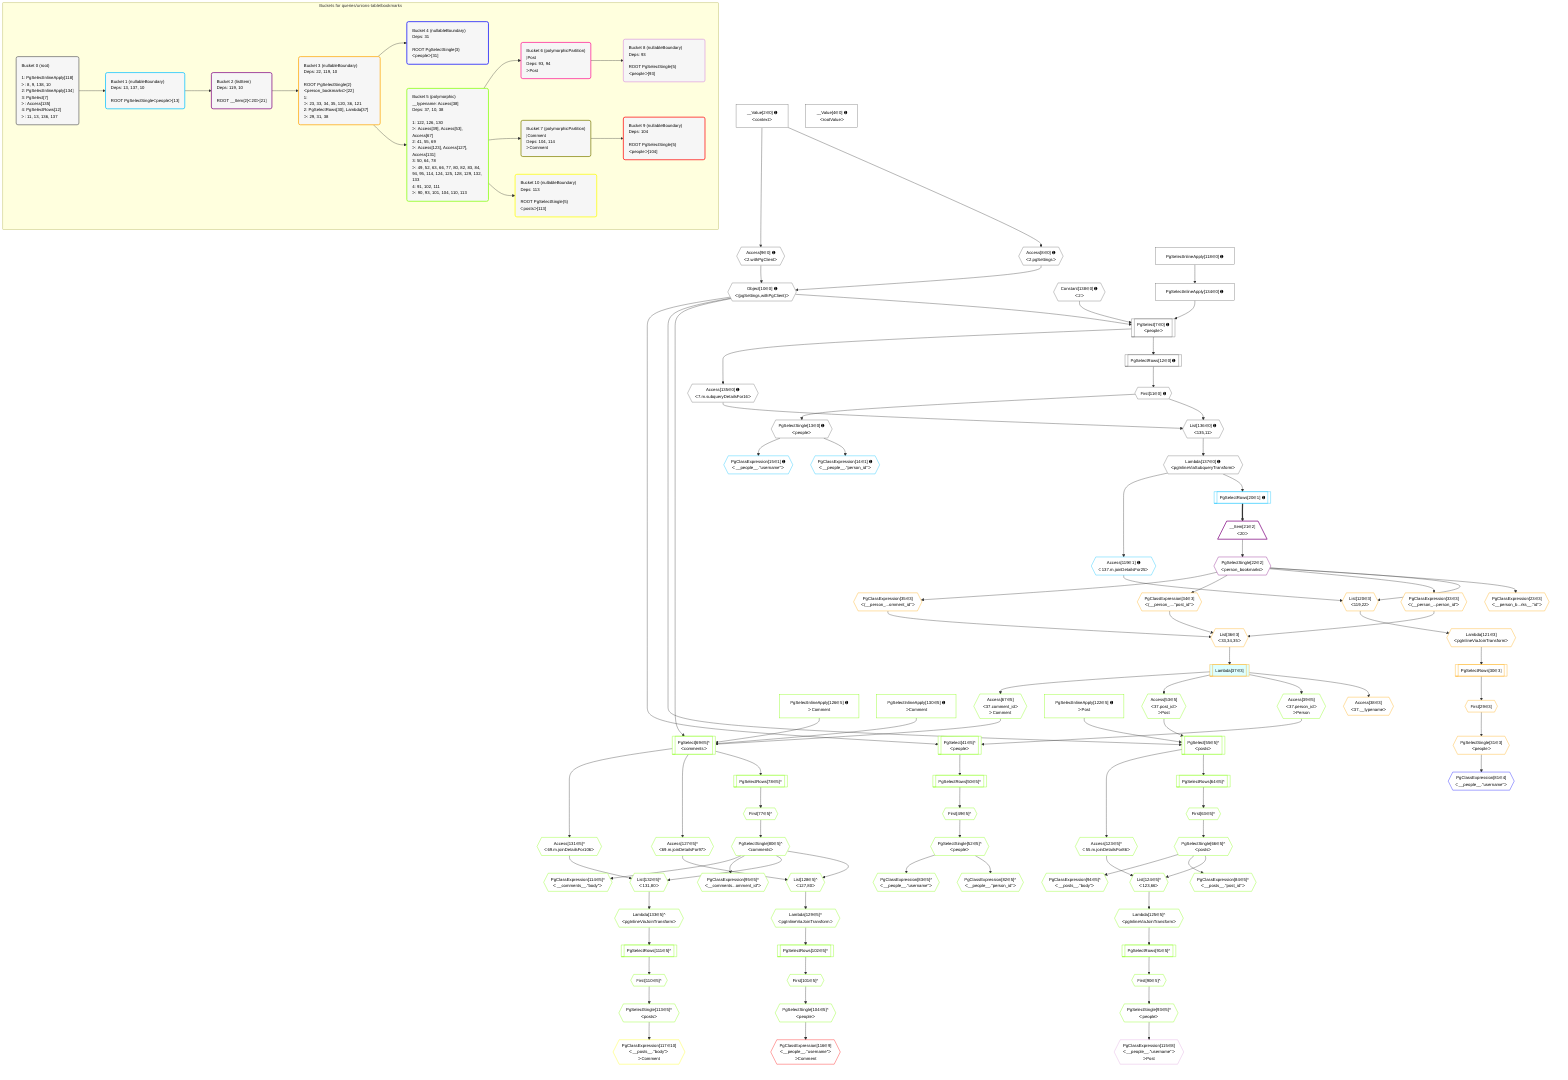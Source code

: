 %%{init: {'themeVariables': { 'fontSize': '12px'}}}%%
graph TD
    classDef path fill:#eee,stroke:#000,color:#000
    classDef plan fill:#fff,stroke-width:1px,color:#000
    classDef itemplan fill:#fff,stroke-width:2px,color:#000
    classDef unbatchedplan fill:#dff,stroke-width:1px,color:#000
    classDef sideeffectplan fill:#fcc,stroke-width:2px,color:#000
    classDef bucket fill:#f6f6f6,color:#000,stroke-width:2px,text-align:left

    subgraph "Buckets for queries/unions-table/bookmarks"
    Bucket0("Bucket 0 (root)<br /><br />1: PgSelectInlineApply[118]<br />ᐳ: 8, 9, 138, 10<br />2: PgSelectInlineApply[134]<br />3: PgSelect[7]<br />ᐳ: Access[135]<br />4: PgSelectRows[12]<br />ᐳ: 11, 13, 136, 137"):::bucket
    Bucket1("Bucket 1 (nullableBoundary)<br />Deps: 13, 137, 10<br /><br />ROOT PgSelectSingleᐸpeopleᐳ[13]"):::bucket
    Bucket2("Bucket 2 (listItem)<br />Deps: 119, 10<br /><br />ROOT __Item{2}ᐸ20ᐳ[21]"):::bucket
    Bucket3("Bucket 3 (nullableBoundary)<br />Deps: 22, 119, 10<br /><br />ROOT PgSelectSingle{2}ᐸperson_bookmarksᐳ[22]<br />1: <br />ᐳ: 23, 33, 34, 35, 120, 36, 121<br />2: PgSelectRows[30], Lambda[37]<br />ᐳ: 29, 31, 38"):::bucket
    Bucket4("Bucket 4 (nullableBoundary)<br />Deps: 31<br /><br />ROOT PgSelectSingle{3}ᐸpeopleᐳ[31]"):::bucket
    Bucket5("Bucket 5 (polymorphic)<br />__typename: Access[38]<br />Deps: 37, 10, 38<br /><br />1: 122, 126, 130<br />ᐳ: Access[39], Access[53], Access[67]<br />2: 41, 55, 69<br />ᐳ: Access[123], Access[127], Access[131]<br />3: 50, 64, 78<br />ᐳ: 49, 52, 63, 66, 77, 80, 82, 83, 84, 94, 95, 114, 124, 125, 128, 129, 132, 133<br />4: 91, 102, 111<br />ᐳ: 90, 93, 101, 104, 110, 113"):::bucket
    Bucket6("Bucket 6 (polymorphicPartition)<br />|Post<br />Deps: 93, 94<br />ᐳPost"):::bucket
    Bucket7("Bucket 7 (polymorphicPartition)<br />|Comment<br />Deps: 104, 114<br />ᐳComment"):::bucket
    Bucket8("Bucket 8 (nullableBoundary)<br />Deps: 93<br /><br />ROOT PgSelectSingle{5}ᐸpeopleᐳ[93]"):::bucket
    Bucket9("Bucket 9 (nullableBoundary)<br />Deps: 104<br /><br />ROOT PgSelectSingle{5}ᐸpeopleᐳ[104]"):::bucket
    Bucket10("Bucket 10 (nullableBoundary)<br />Deps: 113<br /><br />ROOT PgSelectSingle{5}ᐸpostsᐳ[113]"):::bucket
    end
    Bucket0 --> Bucket1
    Bucket1 --> Bucket2
    Bucket2 --> Bucket3
    Bucket3 --> Bucket4 & Bucket5
    Bucket5 --> Bucket6 & Bucket7 & Bucket10
    Bucket6 --> Bucket8
    Bucket7 --> Bucket9

    %% plan dependencies
    PgSelect7[["PgSelect[7∈0] ➊<br />ᐸpeopleᐳ"]]:::plan
    Object10{{"Object[10∈0] ➊<br />ᐸ{pgSettings,withPgClient}ᐳ"}}:::plan
    Constant138{{"Constant[138∈0] ➊<br />ᐸ2ᐳ"}}:::plan
    PgSelectInlineApply134["PgSelectInlineApply[134∈0] ➊"]:::plan
    Object10 & Constant138 & PgSelectInlineApply134 --> PgSelect7
    Access8{{"Access[8∈0] ➊<br />ᐸ2.pgSettingsᐳ"}}:::plan
    Access9{{"Access[9∈0] ➊<br />ᐸ2.withPgClientᐳ"}}:::plan
    Access8 & Access9 --> Object10
    List136{{"List[136∈0] ➊<br />ᐸ135,11ᐳ"}}:::plan
    Access135{{"Access[135∈0] ➊<br />ᐸ7.m.subqueryDetailsFor16ᐳ"}}:::plan
    First11{{"First[11∈0] ➊"}}:::plan
    Access135 & First11 --> List136
    __Value2["__Value[2∈0] ➊<br />ᐸcontextᐳ"]:::plan
    __Value2 --> Access8
    __Value2 --> Access9
    PgSelectRows12[["PgSelectRows[12∈0] ➊"]]:::plan
    PgSelectRows12 --> First11
    PgSelect7 --> PgSelectRows12
    PgSelectSingle13{{"PgSelectSingle[13∈0] ➊<br />ᐸpeopleᐳ"}}:::plan
    First11 --> PgSelectSingle13
    PgSelectInlineApply118["PgSelectInlineApply[118∈0] ➊"]:::plan
    PgSelectInlineApply118 --> PgSelectInlineApply134
    PgSelect7 --> Access135
    Lambda137{{"Lambda[137∈0] ➊<br />ᐸpgInlineViaSubqueryTransformᐳ"}}:::plan
    List136 --> Lambda137
    __Value4["__Value[4∈0] ➊<br />ᐸrootValueᐳ"]:::plan
    PgClassExpression14{{"PgClassExpression[14∈1] ➊<br />ᐸ__people__.”person_id”ᐳ"}}:::plan
    PgSelectSingle13 --> PgClassExpression14
    PgClassExpression15{{"PgClassExpression[15∈1] ➊<br />ᐸ__people__.”username”ᐳ"}}:::plan
    PgSelectSingle13 --> PgClassExpression15
    PgSelectRows20[["PgSelectRows[20∈1] ➊"]]:::plan
    Lambda137 --> PgSelectRows20
    Access119{{"Access[119∈1] ➊<br />ᐸ137.m.joinDetailsFor25ᐳ"}}:::plan
    Lambda137 --> Access119
    __Item21[/"__Item[21∈2]<br />ᐸ20ᐳ"\]:::itemplan
    PgSelectRows20 ==> __Item21
    PgSelectSingle22{{"PgSelectSingle[22∈2]<br />ᐸperson_bookmarksᐳ"}}:::plan
    __Item21 --> PgSelectSingle22
    List36{{"List[36∈3]<br />ᐸ33,34,35ᐳ"}}:::plan
    PgClassExpression33{{"PgClassExpression[33∈3]<br />ᐸ(__person_...person_id”ᐳ"}}:::plan
    PgClassExpression34{{"PgClassExpression[34∈3]<br />ᐸ(__person_....”post_id”ᐳ"}}:::plan
    PgClassExpression35{{"PgClassExpression[35∈3]<br />ᐸ(__person_...omment_id”ᐳ"}}:::plan
    PgClassExpression33 & PgClassExpression34 & PgClassExpression35 --> List36
    List120{{"List[120∈3]<br />ᐸ119,22ᐳ"}}:::plan
    Access119 & PgSelectSingle22 --> List120
    PgClassExpression23{{"PgClassExpression[23∈3]<br />ᐸ__person_b...rks__.”id”ᐳ"}}:::plan
    PgSelectSingle22 --> PgClassExpression23
    First29{{"First[29∈3]"}}:::plan
    PgSelectRows30[["PgSelectRows[30∈3]"]]:::plan
    PgSelectRows30 --> First29
    Lambda121{{"Lambda[121∈3]<br />ᐸpgInlineViaJoinTransformᐳ"}}:::plan
    Lambda121 --> PgSelectRows30
    PgSelectSingle31{{"PgSelectSingle[31∈3]<br />ᐸpeopleᐳ"}}:::plan
    First29 --> PgSelectSingle31
    PgSelectSingle22 --> PgClassExpression33
    PgSelectSingle22 --> PgClassExpression34
    PgSelectSingle22 --> PgClassExpression35
    Lambda37[["Lambda[37∈3]"]]:::unbatchedplan
    List36 --> Lambda37
    Access38{{"Access[38∈3]<br />ᐸ37.__typenameᐳ"}}:::plan
    Lambda37 --> Access38
    List120 --> Lambda121
    PgClassExpression81{{"PgClassExpression[81∈4]<br />ᐸ__people__.”username”ᐳ"}}:::plan
    PgSelectSingle31 --> PgClassExpression81
    PgSelect69[["PgSelect[69∈5]^<br />ᐸcommentsᐳ"]]:::plan
    Access67{{"Access[67∈5]<br />ᐸ37.comment_idᐳ<br />ᐳComment"}}:::plan
    PgSelectInlineApply126["PgSelectInlineApply[126∈5] ➊<br />ᐳComment"]:::plan
    PgSelectInlineApply130["PgSelectInlineApply[130∈5] ➊<br />ᐳComment"]:::plan
    Object10 & Access67 & PgSelectInlineApply126 & PgSelectInlineApply130 --> PgSelect69
    PgSelect55[["PgSelect[55∈5]^<br />ᐸpostsᐳ"]]:::plan
    Access53{{"Access[53∈5]<br />ᐸ37.post_idᐳ<br />ᐳPost"}}:::plan
    PgSelectInlineApply122["PgSelectInlineApply[122∈5] ➊<br />ᐳPost"]:::plan
    Object10 & Access53 & PgSelectInlineApply122 --> PgSelect55
    PgSelect41[["PgSelect[41∈5]^<br />ᐸpeopleᐳ"]]:::plan
    Access39{{"Access[39∈5]<br />ᐸ37.person_idᐳ<br />ᐳPerson"}}:::plan
    Object10 & Access39 --> PgSelect41
    List124{{"List[124∈5]^<br />ᐸ123,66ᐳ"}}:::plan
    Access123{{"Access[123∈5]^<br />ᐸ55.m.joinDetailsFor86ᐳ"}}:::plan
    PgSelectSingle66{{"PgSelectSingle[66∈5]^<br />ᐸpostsᐳ"}}:::plan
    Access123 & PgSelectSingle66 --> List124
    List128{{"List[128∈5]^<br />ᐸ127,80ᐳ"}}:::plan
    Access127{{"Access[127∈5]^<br />ᐸ69.m.joinDetailsFor97ᐳ"}}:::plan
    PgSelectSingle80{{"PgSelectSingle[80∈5]^<br />ᐸcommentsᐳ"}}:::plan
    Access127 & PgSelectSingle80 --> List128
    List132{{"List[132∈5]^<br />ᐸ131,80ᐳ"}}:::plan
    Access131{{"Access[131∈5]^<br />ᐸ69.m.joinDetailsFor106ᐳ"}}:::plan
    Access131 & PgSelectSingle80 --> List132
    Lambda37 --> Access39
    First49{{"First[49∈5]^"}}:::plan
    PgSelectRows50[["PgSelectRows[50∈5]^"]]:::plan
    PgSelectRows50 --> First49
    PgSelect41 --> PgSelectRows50
    PgSelectSingle52{{"PgSelectSingle[52∈5]^<br />ᐸpeopleᐳ"}}:::plan
    First49 --> PgSelectSingle52
    Lambda37 --> Access53
    First63{{"First[63∈5]^"}}:::plan
    PgSelectRows64[["PgSelectRows[64∈5]^"]]:::plan
    PgSelectRows64 --> First63
    PgSelect55 --> PgSelectRows64
    First63 --> PgSelectSingle66
    Lambda37 --> Access67
    First77{{"First[77∈5]^"}}:::plan
    PgSelectRows78[["PgSelectRows[78∈5]^"]]:::plan
    PgSelectRows78 --> First77
    PgSelect69 --> PgSelectRows78
    First77 --> PgSelectSingle80
    PgClassExpression82{{"PgClassExpression[82∈5]^<br />ᐸ__people__.”person_id”ᐳ"}}:::plan
    PgSelectSingle52 --> PgClassExpression82
    PgClassExpression83{{"PgClassExpression[83∈5]^<br />ᐸ__people__.”username”ᐳ"}}:::plan
    PgSelectSingle52 --> PgClassExpression83
    PgClassExpression84{{"PgClassExpression[84∈5]^<br />ᐸ__posts__.”post_id”ᐳ"}}:::plan
    PgSelectSingle66 --> PgClassExpression84
    First90{{"First[90∈5]^"}}:::plan
    PgSelectRows91[["PgSelectRows[91∈5]^"]]:::plan
    PgSelectRows91 --> First90
    Lambda125{{"Lambda[125∈5]^<br />ᐸpgInlineViaJoinTransformᐳ"}}:::plan
    Lambda125 --> PgSelectRows91
    PgSelectSingle93{{"PgSelectSingle[93∈5]^<br />ᐸpeopleᐳ"}}:::plan
    First90 --> PgSelectSingle93
    PgClassExpression94{{"PgClassExpression[94∈5]^<br />ᐸ__posts__.”body”ᐳ"}}:::plan
    PgSelectSingle66 --> PgClassExpression94
    PgClassExpression95{{"PgClassExpression[95∈5]^<br />ᐸ__comments...omment_id”ᐳ"}}:::plan
    PgSelectSingle80 --> PgClassExpression95
    First101{{"First[101∈5]^"}}:::plan
    PgSelectRows102[["PgSelectRows[102∈5]^"]]:::plan
    PgSelectRows102 --> First101
    Lambda129{{"Lambda[129∈5]^<br />ᐸpgInlineViaJoinTransformᐳ"}}:::plan
    Lambda129 --> PgSelectRows102
    PgSelectSingle104{{"PgSelectSingle[104∈5]^<br />ᐸpeopleᐳ"}}:::plan
    First101 --> PgSelectSingle104
    First110{{"First[110∈5]^"}}:::plan
    PgSelectRows111[["PgSelectRows[111∈5]^"]]:::plan
    PgSelectRows111 --> First110
    Lambda133{{"Lambda[133∈5]^<br />ᐸpgInlineViaJoinTransformᐳ"}}:::plan
    Lambda133 --> PgSelectRows111
    PgSelectSingle113{{"PgSelectSingle[113∈5]^<br />ᐸpostsᐳ"}}:::plan
    First110 --> PgSelectSingle113
    PgClassExpression114{{"PgClassExpression[114∈5]^<br />ᐸ__comments__.”body”ᐳ"}}:::plan
    PgSelectSingle80 --> PgClassExpression114
    PgSelect55 --> Access123
    List124 --> Lambda125
    PgSelect69 --> Access127
    List128 --> Lambda129
    PgSelect69 --> Access131
    List132 --> Lambda133
    PgClassExpression115{{"PgClassExpression[115∈8]<br />ᐸ__people__.”username”ᐳ<br />ᐳPost"}}:::plan
    PgSelectSingle93 --> PgClassExpression115
    PgClassExpression116{{"PgClassExpression[116∈9]<br />ᐸ__people__.”username”ᐳ<br />ᐳComment"}}:::plan
    PgSelectSingle104 --> PgClassExpression116
    PgClassExpression117{{"PgClassExpression[117∈10]<br />ᐸ__posts__.”body”ᐳ<br />ᐳComment"}}:::plan
    PgSelectSingle113 --> PgClassExpression117

    %% define steps
    classDef bucket0 stroke:#696969
    class Bucket0,__Value2,__Value4,PgSelect7,Access8,Access9,Object10,First11,PgSelectRows12,PgSelectSingle13,PgSelectInlineApply118,PgSelectInlineApply134,Access135,List136,Lambda137,Constant138 bucket0
    classDef bucket1 stroke:#00bfff
    class Bucket1,PgClassExpression14,PgClassExpression15,PgSelectRows20,Access119 bucket1
    classDef bucket2 stroke:#7f007f
    class Bucket2,__Item21,PgSelectSingle22 bucket2
    classDef bucket3 stroke:#ffa500
    class Bucket3,PgClassExpression23,First29,PgSelectRows30,PgSelectSingle31,PgClassExpression33,PgClassExpression34,PgClassExpression35,List36,Lambda37,Access38,List120,Lambda121 bucket3
    classDef bucket4 stroke:#0000ff
    class Bucket4,PgClassExpression81 bucket4
    classDef bucket5 stroke:#7fff00
    class Bucket5,Access39,PgSelect41,First49,PgSelectRows50,PgSelectSingle52,Access53,PgSelect55,First63,PgSelectRows64,PgSelectSingle66,Access67,PgSelect69,First77,PgSelectRows78,PgSelectSingle80,PgClassExpression82,PgClassExpression83,PgClassExpression84,First90,PgSelectRows91,PgSelectSingle93,PgClassExpression94,PgClassExpression95,First101,PgSelectRows102,PgSelectSingle104,First110,PgSelectRows111,PgSelectSingle113,PgClassExpression114,PgSelectInlineApply122,Access123,List124,Lambda125,PgSelectInlineApply126,Access127,List128,Lambda129,PgSelectInlineApply130,Access131,List132,Lambda133 bucket5
    classDef bucket6 stroke:#ff1493
    class Bucket6 bucket6
    classDef bucket7 stroke:#808000
    class Bucket7 bucket7
    classDef bucket8 stroke:#dda0dd
    class Bucket8,PgClassExpression115 bucket8
    classDef bucket9 stroke:#ff0000
    class Bucket9,PgClassExpression116 bucket9
    classDef bucket10 stroke:#ffff00
    class Bucket10,PgClassExpression117 bucket10